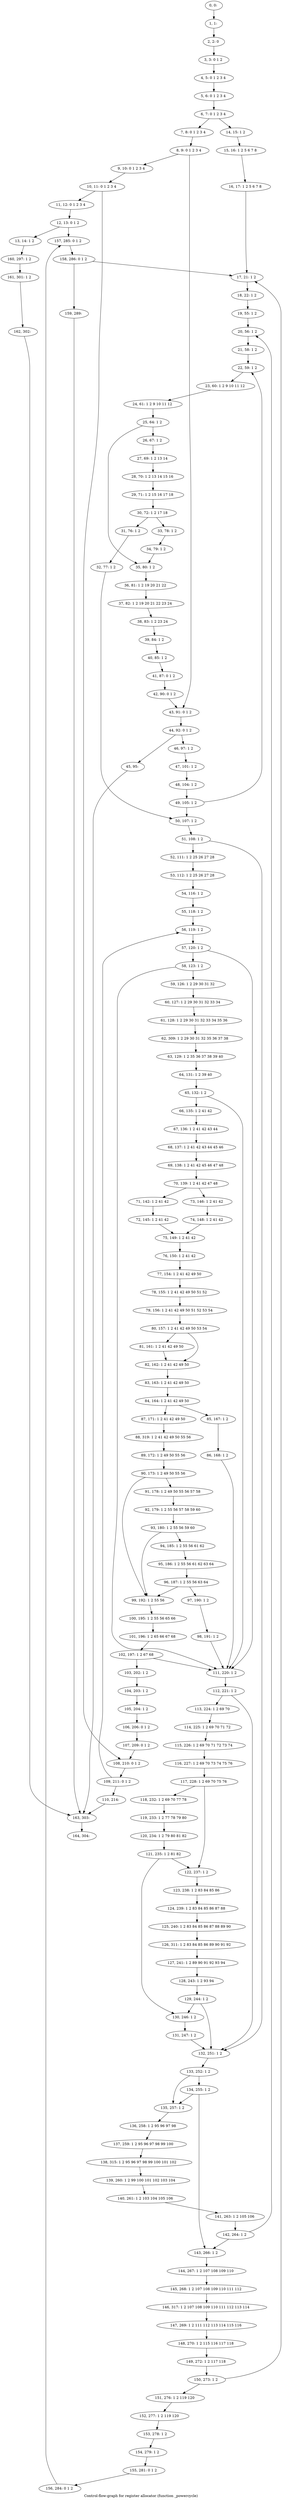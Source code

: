 digraph G {
graph [label="Control-flow-graph for register allocator (function _powercycle)"]
0[label="0, 0: "];
1[label="1, 1: "];
2[label="2, 2: 0 "];
3[label="3, 3: 0 1 2 "];
4[label="4, 5: 0 1 2 3 4 "];
5[label="5, 6: 0 1 2 3 4 "];
6[label="6, 7: 0 1 2 3 4 "];
7[label="7, 8: 0 1 2 3 4 "];
8[label="8, 9: 0 1 2 3 4 "];
9[label="9, 10: 0 1 2 3 4 "];
10[label="10, 11: 0 1 2 3 4 "];
11[label="11, 12: 0 1 2 3 4 "];
12[label="12, 13: 0 1 2 "];
13[label="13, 14: 1 2 "];
14[label="14, 15: 1 2 "];
15[label="15, 16: 1 2 5 6 7 8 "];
16[label="16, 17: 1 2 5 6 7 8 "];
17[label="17, 21: 1 2 "];
18[label="18, 22: 1 2 "];
19[label="19, 55: 1 2 "];
20[label="20, 56: 1 2 "];
21[label="21, 58: 1 2 "];
22[label="22, 59: 1 2 "];
23[label="23, 60: 1 2 9 10 11 12 "];
24[label="24, 61: 1 2 9 10 11 12 "];
25[label="25, 64: 1 2 "];
26[label="26, 67: 1 2 "];
27[label="27, 69: 1 2 13 14 "];
28[label="28, 70: 1 2 13 14 15 16 "];
29[label="29, 71: 1 2 15 16 17 18 "];
30[label="30, 72: 1 2 17 18 "];
31[label="31, 76: 1 2 "];
32[label="32, 77: 1 2 "];
33[label="33, 78: 1 2 "];
34[label="34, 79: 1 2 "];
35[label="35, 80: 1 2 "];
36[label="36, 81: 1 2 19 20 21 22 "];
37[label="37, 82: 1 2 19 20 21 22 23 24 "];
38[label="38, 83: 1 2 23 24 "];
39[label="39, 84: 1 2 "];
40[label="40, 85: 1 2 "];
41[label="41, 87: 0 1 2 "];
42[label="42, 90: 0 1 2 "];
43[label="43, 91: 0 1 2 "];
44[label="44, 92: 0 1 2 "];
45[label="45, 95: "];
46[label="46, 97: 1 2 "];
47[label="47, 101: 1 2 "];
48[label="48, 104: 1 2 "];
49[label="49, 105: 1 2 "];
50[label="50, 107: 1 2 "];
51[label="51, 108: 1 2 "];
52[label="52, 111: 1 2 25 26 27 28 "];
53[label="53, 112: 1 2 25 26 27 28 "];
54[label="54, 116: 1 2 "];
55[label="55, 118: 1 2 "];
56[label="56, 119: 1 2 "];
57[label="57, 120: 1 2 "];
58[label="58, 123: 1 2 "];
59[label="59, 126: 1 2 29 30 31 32 "];
60[label="60, 127: 1 2 29 30 31 32 33 34 "];
61[label="61, 128: 1 2 29 30 31 32 33 34 35 36 "];
62[label="62, 309: 1 2 29 30 31 32 35 36 37 38 "];
63[label="63, 129: 1 2 35 36 37 38 39 40 "];
64[label="64, 131: 1 2 39 40 "];
65[label="65, 132: 1 2 "];
66[label="66, 135: 1 2 41 42 "];
67[label="67, 136: 1 2 41 42 43 44 "];
68[label="68, 137: 1 2 41 42 43 44 45 46 "];
69[label="69, 138: 1 2 41 42 45 46 47 48 "];
70[label="70, 139: 1 2 41 42 47 48 "];
71[label="71, 142: 1 2 41 42 "];
72[label="72, 145: 1 2 41 42 "];
73[label="73, 146: 1 2 41 42 "];
74[label="74, 148: 1 2 41 42 "];
75[label="75, 149: 1 2 41 42 "];
76[label="76, 150: 1 2 41 42 "];
77[label="77, 154: 1 2 41 42 49 50 "];
78[label="78, 155: 1 2 41 42 49 50 51 52 "];
79[label="79, 156: 1 2 41 42 49 50 51 52 53 54 "];
80[label="80, 157: 1 2 41 42 49 50 53 54 "];
81[label="81, 161: 1 2 41 42 49 50 "];
82[label="82, 162: 1 2 41 42 49 50 "];
83[label="83, 163: 1 2 41 42 49 50 "];
84[label="84, 164: 1 2 41 42 49 50 "];
85[label="85, 167: 1 2 "];
86[label="86, 168: 1 2 "];
87[label="87, 171: 1 2 41 42 49 50 "];
88[label="88, 319: 1 2 41 42 49 50 55 56 "];
89[label="89, 172: 1 2 49 50 55 56 "];
90[label="90, 173: 1 2 49 50 55 56 "];
91[label="91, 178: 1 2 49 50 55 56 57 58 "];
92[label="92, 179: 1 2 55 56 57 58 59 60 "];
93[label="93, 180: 1 2 55 56 59 60 "];
94[label="94, 185: 1 2 55 56 61 62 "];
95[label="95, 186: 1 2 55 56 61 62 63 64 "];
96[label="96, 187: 1 2 55 56 63 64 "];
97[label="97, 190: 1 2 "];
98[label="98, 191: 1 2 "];
99[label="99, 192: 1 2 55 56 "];
100[label="100, 195: 1 2 55 56 65 66 "];
101[label="101, 196: 1 2 65 66 67 68 "];
102[label="102, 197: 1 2 67 68 "];
103[label="103, 202: 1 2 "];
104[label="104, 203: 1 2 "];
105[label="105, 204: 1 2 "];
106[label="106, 206: 0 1 2 "];
107[label="107, 209: 0 1 2 "];
108[label="108, 210: 0 1 2 "];
109[label="109, 211: 0 1 2 "];
110[label="110, 214: "];
111[label="111, 220: 1 2 "];
112[label="112, 221: 1 2 "];
113[label="113, 224: 1 2 69 70 "];
114[label="114, 225: 1 2 69 70 71 72 "];
115[label="115, 226: 1 2 69 70 71 72 73 74 "];
116[label="116, 227: 1 2 69 70 73 74 75 76 "];
117[label="117, 228: 1 2 69 70 75 76 "];
118[label="118, 232: 1 2 69 70 77 78 "];
119[label="119, 233: 1 2 77 78 79 80 "];
120[label="120, 234: 1 2 79 80 81 82 "];
121[label="121, 235: 1 2 81 82 "];
122[label="122, 237: 1 2 "];
123[label="123, 238: 1 2 83 84 85 86 "];
124[label="124, 239: 1 2 83 84 85 86 87 88 "];
125[label="125, 240: 1 2 83 84 85 86 87 88 89 90 "];
126[label="126, 311: 1 2 83 84 85 86 89 90 91 92 "];
127[label="127, 241: 1 2 89 90 91 92 93 94 "];
128[label="128, 243: 1 2 93 94 "];
129[label="129, 244: 1 2 "];
130[label="130, 246: 1 2 "];
131[label="131, 247: 1 2 "];
132[label="132, 251: 1 2 "];
133[label="133, 252: 1 2 "];
134[label="134, 255: 1 2 "];
135[label="135, 257: 1 2 "];
136[label="136, 258: 1 2 95 96 97 98 "];
137[label="137, 259: 1 2 95 96 97 98 99 100 "];
138[label="138, 315: 1 2 95 96 97 98 99 100 101 102 "];
139[label="139, 260: 1 2 99 100 101 102 103 104 "];
140[label="140, 261: 1 2 103 104 105 106 "];
141[label="141, 263: 1 2 105 106 "];
142[label="142, 264: 1 2 "];
143[label="143, 266: 1 2 "];
144[label="144, 267: 1 2 107 108 109 110 "];
145[label="145, 268: 1 2 107 108 109 110 111 112 "];
146[label="146, 317: 1 2 107 108 109 110 111 112 113 114 "];
147[label="147, 269: 1 2 111 112 113 114 115 116 "];
148[label="148, 270: 1 2 115 116 117 118 "];
149[label="149, 272: 1 2 117 118 "];
150[label="150, 273: 1 2 "];
151[label="151, 276: 1 2 119 120 "];
152[label="152, 277: 1 2 119 120 "];
153[label="153, 278: 1 2 "];
154[label="154, 279: 1 2 "];
155[label="155, 281: 0 1 2 "];
156[label="156, 284: 0 1 2 "];
157[label="157, 285: 0 1 2 "];
158[label="158, 286: 0 1 2 "];
159[label="159, 289: "];
160[label="160, 297: 1 2 "];
161[label="161, 301: 1 2 "];
162[label="162, 302: "];
163[label="163, 303: "];
164[label="164, 304: "];
0->1 ;
1->2 ;
2->3 ;
3->4 ;
4->5 ;
5->6 ;
6->7 ;
6->14 ;
7->8 ;
8->9 ;
8->43 ;
9->10 ;
10->11 ;
10->108 ;
11->12 ;
12->13 ;
12->157 ;
13->160 ;
14->15 ;
15->16 ;
16->17 ;
17->18 ;
18->19 ;
19->20 ;
20->21 ;
21->22 ;
22->23 ;
23->24 ;
24->25 ;
25->26 ;
25->35 ;
26->27 ;
27->28 ;
28->29 ;
29->30 ;
30->31 ;
30->33 ;
31->32 ;
32->50 ;
33->34 ;
34->35 ;
35->36 ;
36->37 ;
37->38 ;
38->39 ;
39->40 ;
40->41 ;
41->42 ;
42->43 ;
43->44 ;
44->45 ;
44->46 ;
45->163 ;
46->47 ;
47->48 ;
48->49 ;
49->50 ;
49->22 ;
50->51 ;
51->52 ;
51->132 ;
52->53 ;
53->54 ;
54->55 ;
55->56 ;
56->57 ;
57->58 ;
57->111 ;
58->59 ;
58->111 ;
59->60 ;
60->61 ;
61->62 ;
62->63 ;
63->64 ;
64->65 ;
65->66 ;
65->111 ;
66->67 ;
67->68 ;
68->69 ;
69->70 ;
70->71 ;
70->73 ;
71->72 ;
72->75 ;
73->74 ;
74->75 ;
75->76 ;
76->77 ;
77->78 ;
78->79 ;
79->80 ;
80->81 ;
80->82 ;
81->82 ;
82->83 ;
83->84 ;
84->85 ;
84->87 ;
85->86 ;
86->111 ;
87->88 ;
88->89 ;
89->90 ;
90->91 ;
90->99 ;
91->92 ;
92->93 ;
93->94 ;
93->99 ;
94->95 ;
95->96 ;
96->97 ;
96->99 ;
97->98 ;
98->111 ;
99->100 ;
100->101 ;
101->102 ;
102->103 ;
102->111 ;
103->104 ;
104->105 ;
105->106 ;
106->107 ;
107->108 ;
108->109 ;
109->110 ;
109->56 ;
110->163 ;
111->112 ;
112->113 ;
112->132 ;
113->114 ;
114->115 ;
115->116 ;
116->117 ;
117->118 ;
117->122 ;
118->119 ;
119->120 ;
120->121 ;
121->122 ;
121->130 ;
122->123 ;
123->124 ;
124->125 ;
125->126 ;
126->127 ;
127->128 ;
128->129 ;
129->130 ;
129->132 ;
130->131 ;
131->132 ;
132->133 ;
133->134 ;
133->135 ;
134->135 ;
134->143 ;
135->136 ;
136->137 ;
137->138 ;
138->139 ;
139->140 ;
140->141 ;
141->142 ;
142->143 ;
142->20 ;
143->144 ;
144->145 ;
145->146 ;
146->147 ;
147->148 ;
148->149 ;
149->150 ;
150->151 ;
150->17 ;
151->152 ;
152->153 ;
153->154 ;
154->155 ;
155->156 ;
156->157 ;
157->158 ;
158->159 ;
158->17 ;
159->163 ;
160->161 ;
161->162 ;
162->163 ;
163->164 ;
}
